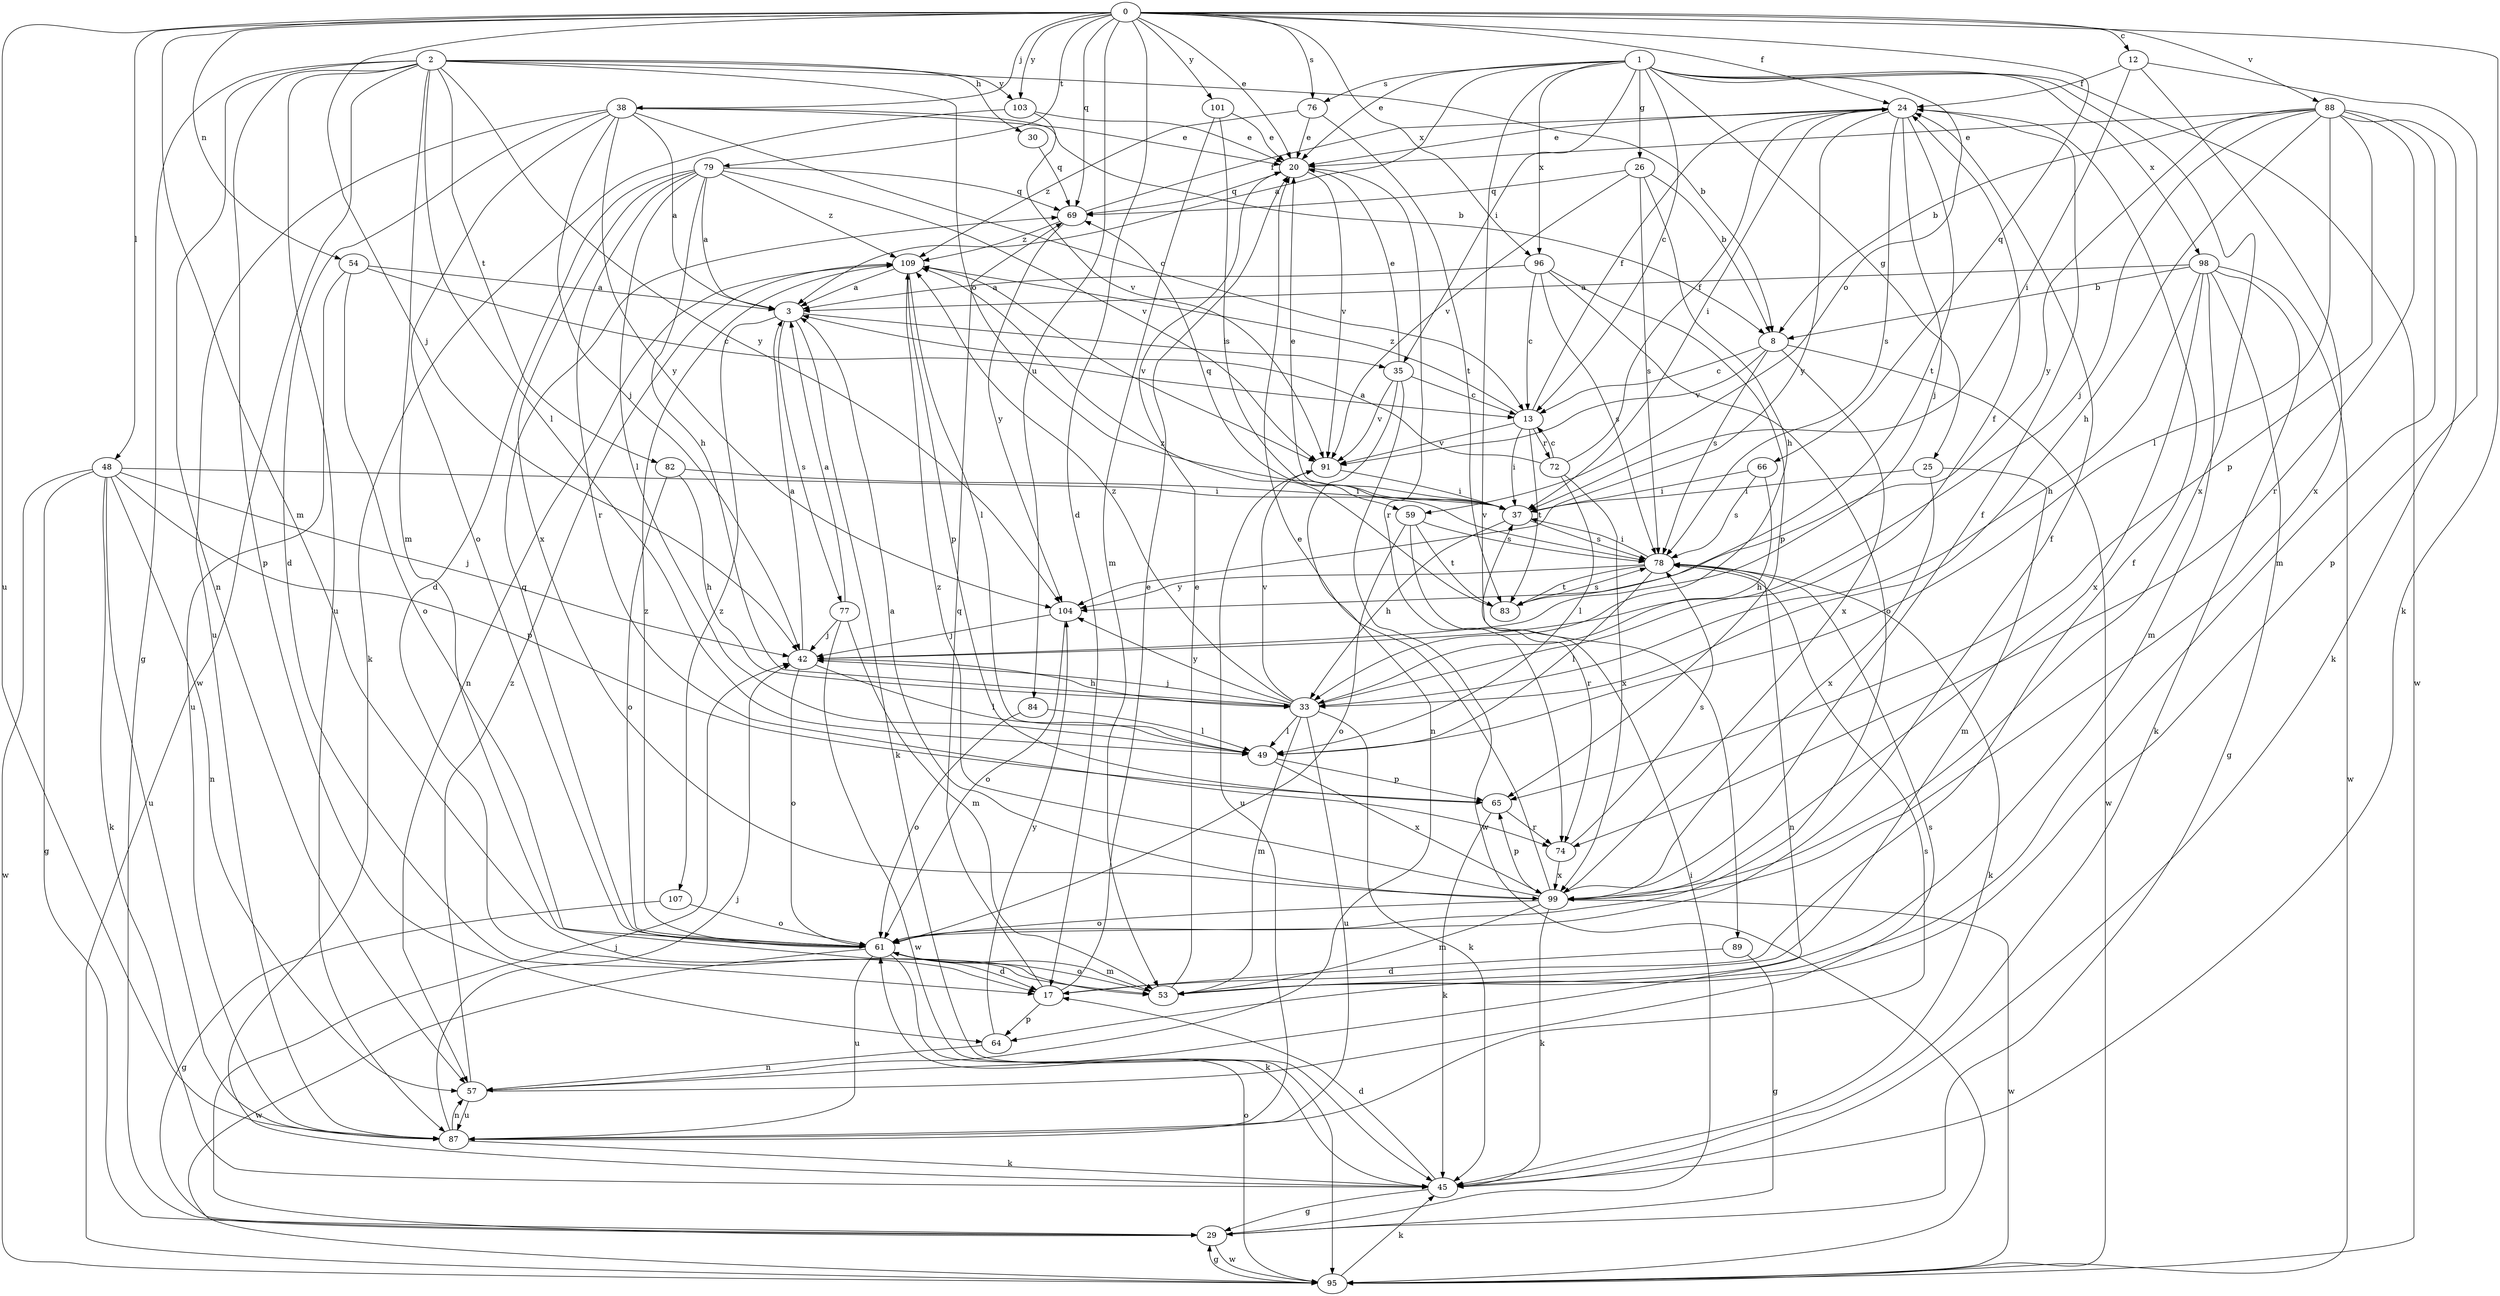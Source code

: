 strict digraph  {
0;
1;
2;
3;
8;
12;
13;
17;
20;
24;
25;
26;
29;
30;
33;
35;
37;
38;
42;
45;
48;
49;
53;
54;
57;
59;
61;
64;
65;
66;
69;
72;
74;
76;
77;
78;
79;
82;
83;
84;
87;
88;
89;
91;
95;
96;
98;
99;
101;
103;
104;
107;
109;
0 -> 12  [label=c];
0 -> 17  [label=d];
0 -> 20  [label=e];
0 -> 24  [label=f];
0 -> 38  [label=j];
0 -> 42  [label=j];
0 -> 45  [label=k];
0 -> 48  [label=l];
0 -> 53  [label=m];
0 -> 54  [label=n];
0 -> 66  [label=q];
0 -> 69  [label=q];
0 -> 76  [label=s];
0 -> 79  [label=t];
0 -> 84  [label=u];
0 -> 87  [label=u];
0 -> 88  [label=v];
0 -> 96  [label=x];
0 -> 101  [label=y];
0 -> 103  [label=y];
1 -> 3  [label=a];
1 -> 13  [label=c];
1 -> 20  [label=e];
1 -> 25  [label=g];
1 -> 26  [label=g];
1 -> 35  [label=i];
1 -> 59  [label=o];
1 -> 76  [label=s];
1 -> 89  [label=v];
1 -> 95  [label=w];
1 -> 96  [label=x];
1 -> 98  [label=x];
1 -> 99  [label=x];
2 -> 8  [label=b];
2 -> 29  [label=g];
2 -> 30  [label=h];
2 -> 49  [label=l];
2 -> 53  [label=m];
2 -> 57  [label=n];
2 -> 59  [label=o];
2 -> 64  [label=p];
2 -> 82  [label=t];
2 -> 87  [label=u];
2 -> 95  [label=w];
2 -> 103  [label=y];
2 -> 104  [label=y];
3 -> 35  [label=i];
3 -> 45  [label=k];
3 -> 77  [label=s];
3 -> 107  [label=z];
8 -> 13  [label=c];
8 -> 78  [label=s];
8 -> 91  [label=v];
8 -> 95  [label=w];
8 -> 99  [label=x];
12 -> 24  [label=f];
12 -> 37  [label=i];
12 -> 64  [label=p];
12 -> 99  [label=x];
13 -> 24  [label=f];
13 -> 37  [label=i];
13 -> 72  [label=r];
13 -> 83  [label=t];
13 -> 91  [label=v];
13 -> 109  [label=z];
17 -> 20  [label=e];
17 -> 24  [label=f];
17 -> 64  [label=p];
17 -> 69  [label=q];
20 -> 69  [label=q];
20 -> 74  [label=r];
20 -> 91  [label=v];
24 -> 20  [label=e];
24 -> 37  [label=i];
24 -> 42  [label=j];
24 -> 78  [label=s];
24 -> 83  [label=t];
24 -> 104  [label=y];
25 -> 37  [label=i];
25 -> 53  [label=m];
25 -> 99  [label=x];
26 -> 8  [label=b];
26 -> 33  [label=h];
26 -> 69  [label=q];
26 -> 78  [label=s];
26 -> 91  [label=v];
29 -> 37  [label=i];
29 -> 42  [label=j];
29 -> 95  [label=w];
30 -> 69  [label=q];
33 -> 24  [label=f];
33 -> 42  [label=j];
33 -> 45  [label=k];
33 -> 49  [label=l];
33 -> 53  [label=m];
33 -> 87  [label=u];
33 -> 91  [label=v];
33 -> 104  [label=y];
33 -> 109  [label=z];
35 -> 13  [label=c];
35 -> 20  [label=e];
35 -> 57  [label=n];
35 -> 91  [label=v];
35 -> 95  [label=w];
37 -> 20  [label=e];
37 -> 33  [label=h];
37 -> 69  [label=q];
37 -> 78  [label=s];
38 -> 3  [label=a];
38 -> 8  [label=b];
38 -> 13  [label=c];
38 -> 17  [label=d];
38 -> 20  [label=e];
38 -> 42  [label=j];
38 -> 61  [label=o];
38 -> 87  [label=u];
38 -> 104  [label=y];
42 -> 3  [label=a];
42 -> 33  [label=h];
42 -> 49  [label=l];
42 -> 61  [label=o];
45 -> 17  [label=d];
45 -> 29  [label=g];
48 -> 29  [label=g];
48 -> 37  [label=i];
48 -> 42  [label=j];
48 -> 45  [label=k];
48 -> 57  [label=n];
48 -> 65  [label=p];
48 -> 87  [label=u];
48 -> 95  [label=w];
49 -> 65  [label=p];
49 -> 99  [label=x];
53 -> 20  [label=e];
53 -> 61  [label=o];
54 -> 3  [label=a];
54 -> 13  [label=c];
54 -> 61  [label=o];
54 -> 87  [label=u];
57 -> 78  [label=s];
57 -> 87  [label=u];
57 -> 109  [label=z];
59 -> 61  [label=o];
59 -> 74  [label=r];
59 -> 78  [label=s];
59 -> 83  [label=t];
61 -> 17  [label=d];
61 -> 24  [label=f];
61 -> 45  [label=k];
61 -> 53  [label=m];
61 -> 69  [label=q];
61 -> 87  [label=u];
61 -> 95  [label=w];
61 -> 109  [label=z];
64 -> 57  [label=n];
64 -> 104  [label=y];
65 -> 45  [label=k];
65 -> 74  [label=r];
66 -> 33  [label=h];
66 -> 37  [label=i];
66 -> 78  [label=s];
69 -> 24  [label=f];
69 -> 104  [label=y];
69 -> 109  [label=z];
72 -> 3  [label=a];
72 -> 13  [label=c];
72 -> 24  [label=f];
72 -> 49  [label=l];
72 -> 99  [label=x];
74 -> 78  [label=s];
74 -> 99  [label=x];
76 -> 20  [label=e];
76 -> 83  [label=t];
76 -> 109  [label=z];
77 -> 3  [label=a];
77 -> 42  [label=j];
77 -> 53  [label=m];
77 -> 95  [label=w];
78 -> 37  [label=i];
78 -> 45  [label=k];
78 -> 49  [label=l];
78 -> 57  [label=n];
78 -> 83  [label=t];
78 -> 104  [label=y];
79 -> 3  [label=a];
79 -> 17  [label=d];
79 -> 33  [label=h];
79 -> 49  [label=l];
79 -> 69  [label=q];
79 -> 74  [label=r];
79 -> 91  [label=v];
79 -> 99  [label=x];
79 -> 109  [label=z];
82 -> 33  [label=h];
82 -> 37  [label=i];
82 -> 61  [label=o];
83 -> 78  [label=s];
83 -> 109  [label=z];
84 -> 49  [label=l];
84 -> 61  [label=o];
87 -> 42  [label=j];
87 -> 45  [label=k];
87 -> 57  [label=n];
87 -> 78  [label=s];
88 -> 8  [label=b];
88 -> 20  [label=e];
88 -> 33  [label=h];
88 -> 42  [label=j];
88 -> 45  [label=k];
88 -> 49  [label=l];
88 -> 53  [label=m];
88 -> 65  [label=p];
88 -> 74  [label=r];
88 -> 104  [label=y];
89 -> 17  [label=d];
89 -> 29  [label=g];
91 -> 37  [label=i];
91 -> 87  [label=u];
95 -> 29  [label=g];
95 -> 45  [label=k];
95 -> 61  [label=o];
96 -> 3  [label=a];
96 -> 13  [label=c];
96 -> 61  [label=o];
96 -> 65  [label=p];
96 -> 78  [label=s];
98 -> 3  [label=a];
98 -> 8  [label=b];
98 -> 29  [label=g];
98 -> 33  [label=h];
98 -> 45  [label=k];
98 -> 53  [label=m];
98 -> 95  [label=w];
98 -> 99  [label=x];
99 -> 3  [label=a];
99 -> 20  [label=e];
99 -> 24  [label=f];
99 -> 45  [label=k];
99 -> 53  [label=m];
99 -> 61  [label=o];
99 -> 65  [label=p];
99 -> 95  [label=w];
99 -> 109  [label=z];
101 -> 20  [label=e];
101 -> 53  [label=m];
101 -> 78  [label=s];
103 -> 20  [label=e];
103 -> 45  [label=k];
103 -> 91  [label=v];
104 -> 42  [label=j];
104 -> 61  [label=o];
107 -> 29  [label=g];
107 -> 61  [label=o];
109 -> 3  [label=a];
109 -> 49  [label=l];
109 -> 57  [label=n];
109 -> 65  [label=p];
109 -> 91  [label=v];
}
